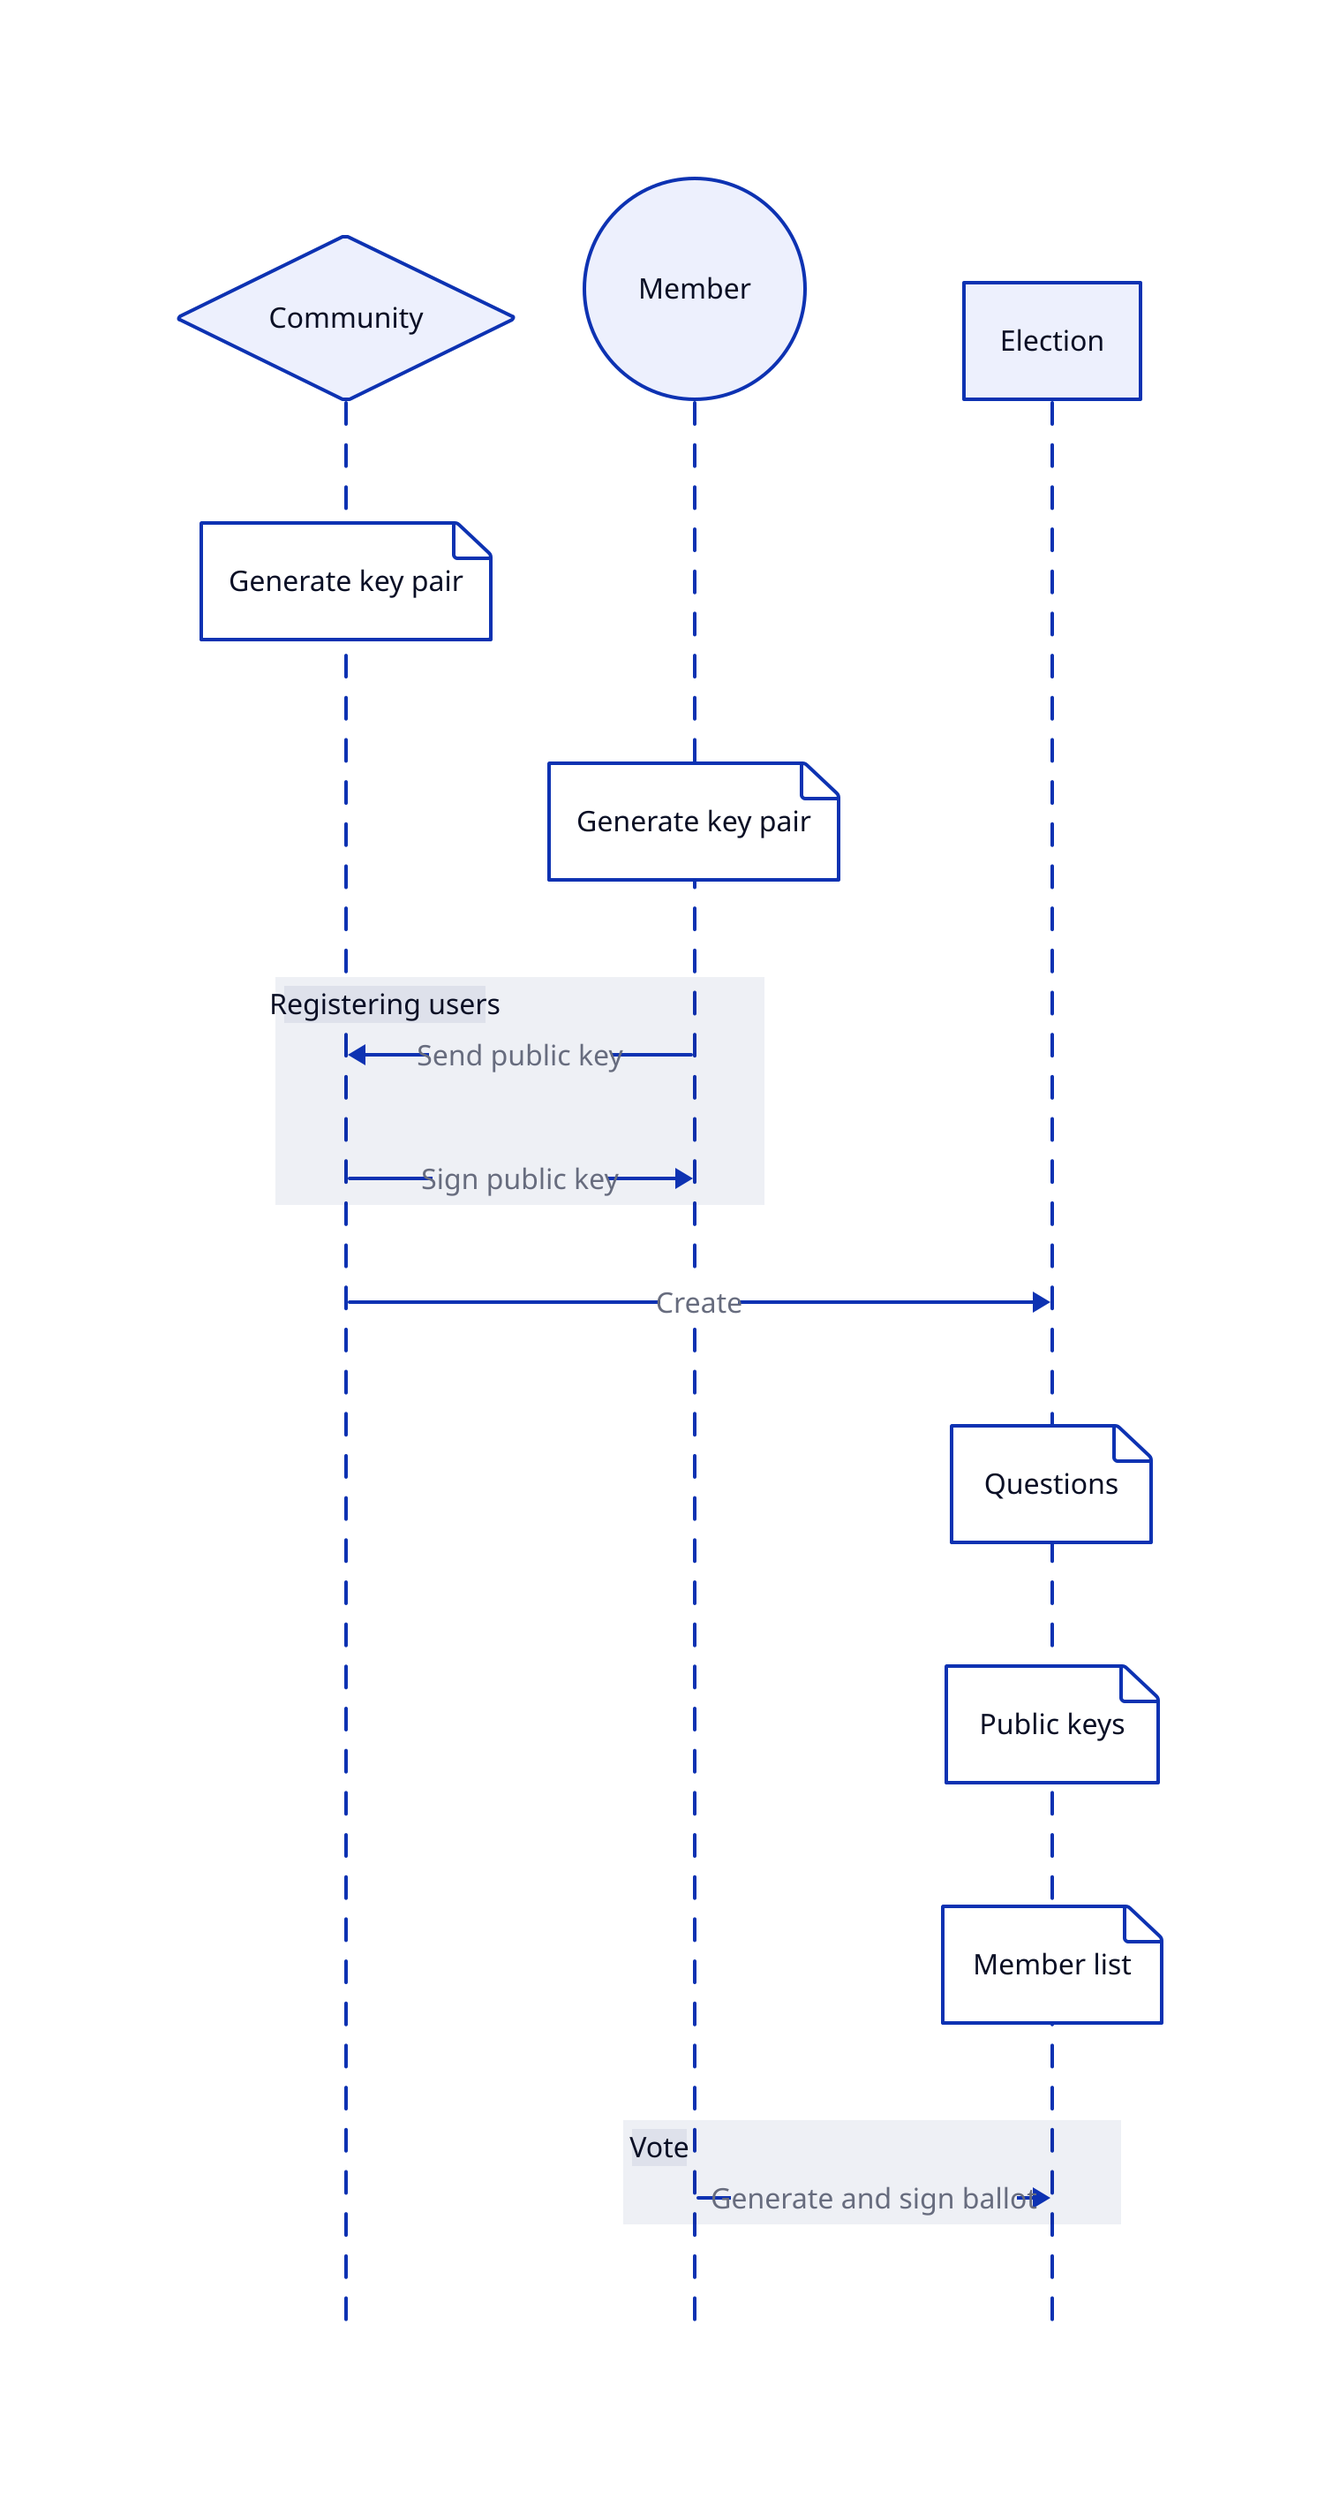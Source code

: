 shape: sequence_diagram

Community {shape: diamond}
Member {shape: circle}
Election

Community { Generate key pair }
Member { Generate key pair }

Registering users: {
  Community <- Member: Send public key
  Community -> Member: Sign public key
}

Community -> Election: Create

Election {
  Questions
  Public keys
  Member list
}

Vote: {
  Member -> Election: Generate and sign ballot
}